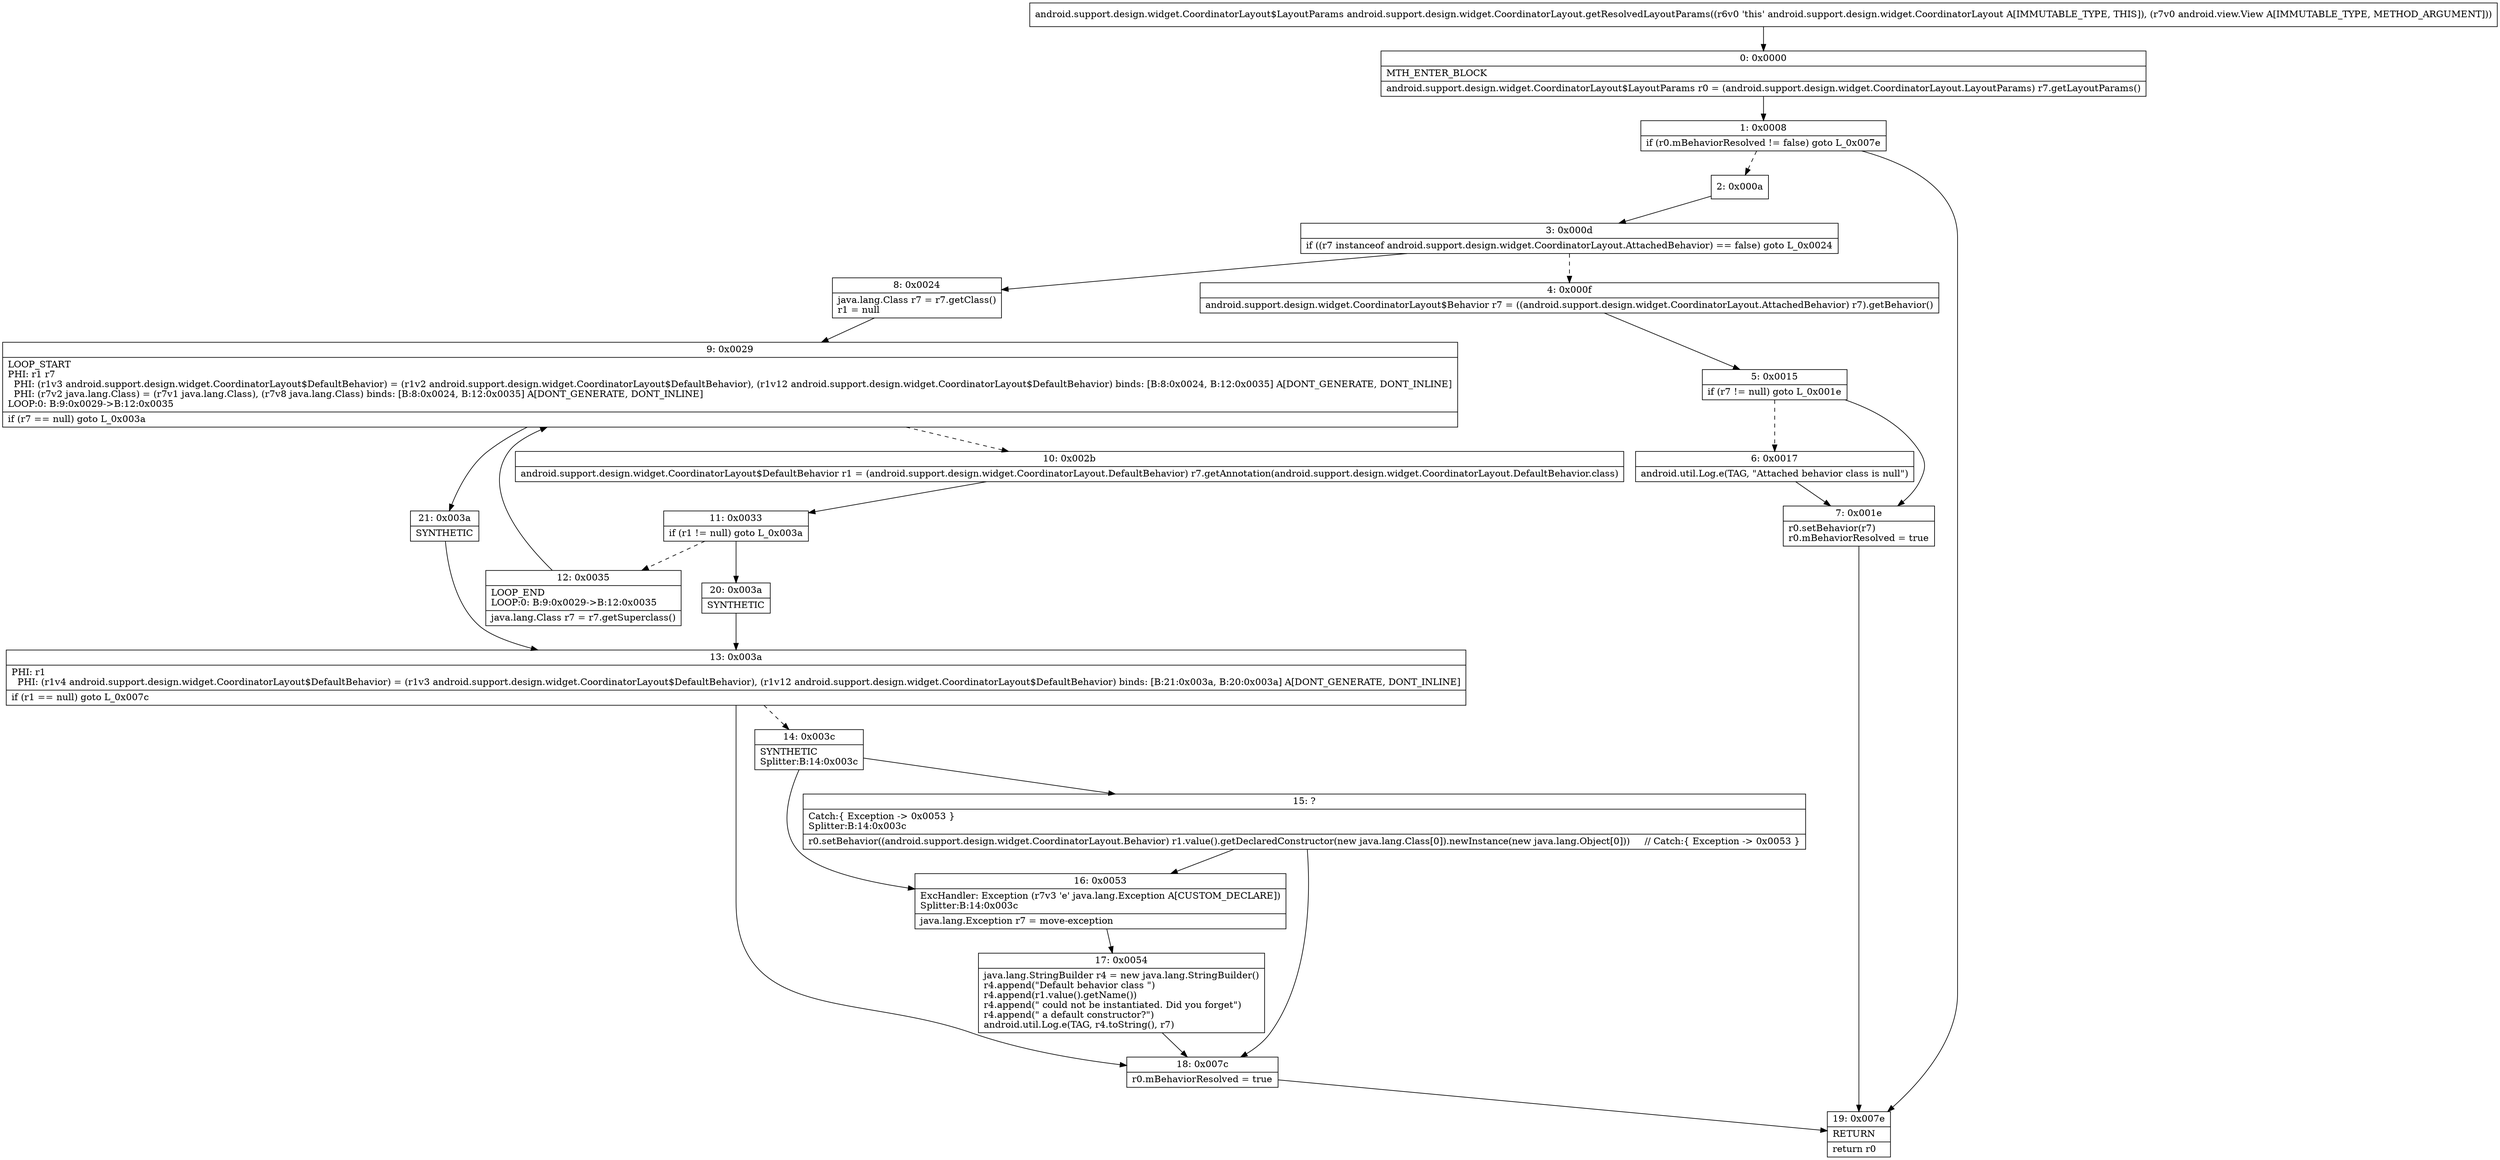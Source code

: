 digraph "CFG forandroid.support.design.widget.CoordinatorLayout.getResolvedLayoutParams(Landroid\/view\/View;)Landroid\/support\/design\/widget\/CoordinatorLayout$LayoutParams;" {
Node_0 [shape=record,label="{0\:\ 0x0000|MTH_ENTER_BLOCK\l|android.support.design.widget.CoordinatorLayout$LayoutParams r0 = (android.support.design.widget.CoordinatorLayout.LayoutParams) r7.getLayoutParams()\l}"];
Node_1 [shape=record,label="{1\:\ 0x0008|if (r0.mBehaviorResolved != false) goto L_0x007e\l}"];
Node_2 [shape=record,label="{2\:\ 0x000a}"];
Node_3 [shape=record,label="{3\:\ 0x000d|if ((r7 instanceof android.support.design.widget.CoordinatorLayout.AttachedBehavior) == false) goto L_0x0024\l}"];
Node_4 [shape=record,label="{4\:\ 0x000f|android.support.design.widget.CoordinatorLayout$Behavior r7 = ((android.support.design.widget.CoordinatorLayout.AttachedBehavior) r7).getBehavior()\l}"];
Node_5 [shape=record,label="{5\:\ 0x0015|if (r7 != null) goto L_0x001e\l}"];
Node_6 [shape=record,label="{6\:\ 0x0017|android.util.Log.e(TAG, \"Attached behavior class is null\")\l}"];
Node_7 [shape=record,label="{7\:\ 0x001e|r0.setBehavior(r7)\lr0.mBehaviorResolved = true\l}"];
Node_8 [shape=record,label="{8\:\ 0x0024|java.lang.Class r7 = r7.getClass()\lr1 = null\l}"];
Node_9 [shape=record,label="{9\:\ 0x0029|LOOP_START\lPHI: r1 r7 \l  PHI: (r1v3 android.support.design.widget.CoordinatorLayout$DefaultBehavior) = (r1v2 android.support.design.widget.CoordinatorLayout$DefaultBehavior), (r1v12 android.support.design.widget.CoordinatorLayout$DefaultBehavior) binds: [B:8:0x0024, B:12:0x0035] A[DONT_GENERATE, DONT_INLINE]\l  PHI: (r7v2 java.lang.Class) = (r7v1 java.lang.Class), (r7v8 java.lang.Class) binds: [B:8:0x0024, B:12:0x0035] A[DONT_GENERATE, DONT_INLINE]\lLOOP:0: B:9:0x0029\-\>B:12:0x0035\l|if (r7 == null) goto L_0x003a\l}"];
Node_10 [shape=record,label="{10\:\ 0x002b|android.support.design.widget.CoordinatorLayout$DefaultBehavior r1 = (android.support.design.widget.CoordinatorLayout.DefaultBehavior) r7.getAnnotation(android.support.design.widget.CoordinatorLayout.DefaultBehavior.class)\l}"];
Node_11 [shape=record,label="{11\:\ 0x0033|if (r1 != null) goto L_0x003a\l}"];
Node_12 [shape=record,label="{12\:\ 0x0035|LOOP_END\lLOOP:0: B:9:0x0029\-\>B:12:0x0035\l|java.lang.Class r7 = r7.getSuperclass()\l}"];
Node_13 [shape=record,label="{13\:\ 0x003a|PHI: r1 \l  PHI: (r1v4 android.support.design.widget.CoordinatorLayout$DefaultBehavior) = (r1v3 android.support.design.widget.CoordinatorLayout$DefaultBehavior), (r1v12 android.support.design.widget.CoordinatorLayout$DefaultBehavior) binds: [B:21:0x003a, B:20:0x003a] A[DONT_GENERATE, DONT_INLINE]\l|if (r1 == null) goto L_0x007c\l}"];
Node_14 [shape=record,label="{14\:\ 0x003c|SYNTHETIC\lSplitter:B:14:0x003c\l}"];
Node_15 [shape=record,label="{15\:\ ?|Catch:\{ Exception \-\> 0x0053 \}\lSplitter:B:14:0x003c\l|r0.setBehavior((android.support.design.widget.CoordinatorLayout.Behavior) r1.value().getDeclaredConstructor(new java.lang.Class[0]).newInstance(new java.lang.Object[0]))     \/\/ Catch:\{ Exception \-\> 0x0053 \}\l}"];
Node_16 [shape=record,label="{16\:\ 0x0053|ExcHandler: Exception (r7v3 'e' java.lang.Exception A[CUSTOM_DECLARE])\lSplitter:B:14:0x003c\l|java.lang.Exception r7 = move\-exception\l}"];
Node_17 [shape=record,label="{17\:\ 0x0054|java.lang.StringBuilder r4 = new java.lang.StringBuilder()\lr4.append(\"Default behavior class \")\lr4.append(r1.value().getName())\lr4.append(\" could not be instantiated. Did you forget\")\lr4.append(\" a default constructor?\")\landroid.util.Log.e(TAG, r4.toString(), r7)\l}"];
Node_18 [shape=record,label="{18\:\ 0x007c|r0.mBehaviorResolved = true\l}"];
Node_19 [shape=record,label="{19\:\ 0x007e|RETURN\l|return r0\l}"];
Node_20 [shape=record,label="{20\:\ 0x003a|SYNTHETIC\l}"];
Node_21 [shape=record,label="{21\:\ 0x003a|SYNTHETIC\l}"];
MethodNode[shape=record,label="{android.support.design.widget.CoordinatorLayout$LayoutParams android.support.design.widget.CoordinatorLayout.getResolvedLayoutParams((r6v0 'this' android.support.design.widget.CoordinatorLayout A[IMMUTABLE_TYPE, THIS]), (r7v0 android.view.View A[IMMUTABLE_TYPE, METHOD_ARGUMENT])) }"];
MethodNode -> Node_0;
Node_0 -> Node_1;
Node_1 -> Node_2[style=dashed];
Node_1 -> Node_19;
Node_2 -> Node_3;
Node_3 -> Node_4[style=dashed];
Node_3 -> Node_8;
Node_4 -> Node_5;
Node_5 -> Node_6[style=dashed];
Node_5 -> Node_7;
Node_6 -> Node_7;
Node_7 -> Node_19;
Node_8 -> Node_9;
Node_9 -> Node_10[style=dashed];
Node_9 -> Node_21;
Node_10 -> Node_11;
Node_11 -> Node_12[style=dashed];
Node_11 -> Node_20;
Node_12 -> Node_9;
Node_13 -> Node_14[style=dashed];
Node_13 -> Node_18;
Node_14 -> Node_15;
Node_14 -> Node_16;
Node_15 -> Node_16;
Node_15 -> Node_18;
Node_16 -> Node_17;
Node_17 -> Node_18;
Node_18 -> Node_19;
Node_20 -> Node_13;
Node_21 -> Node_13;
}

